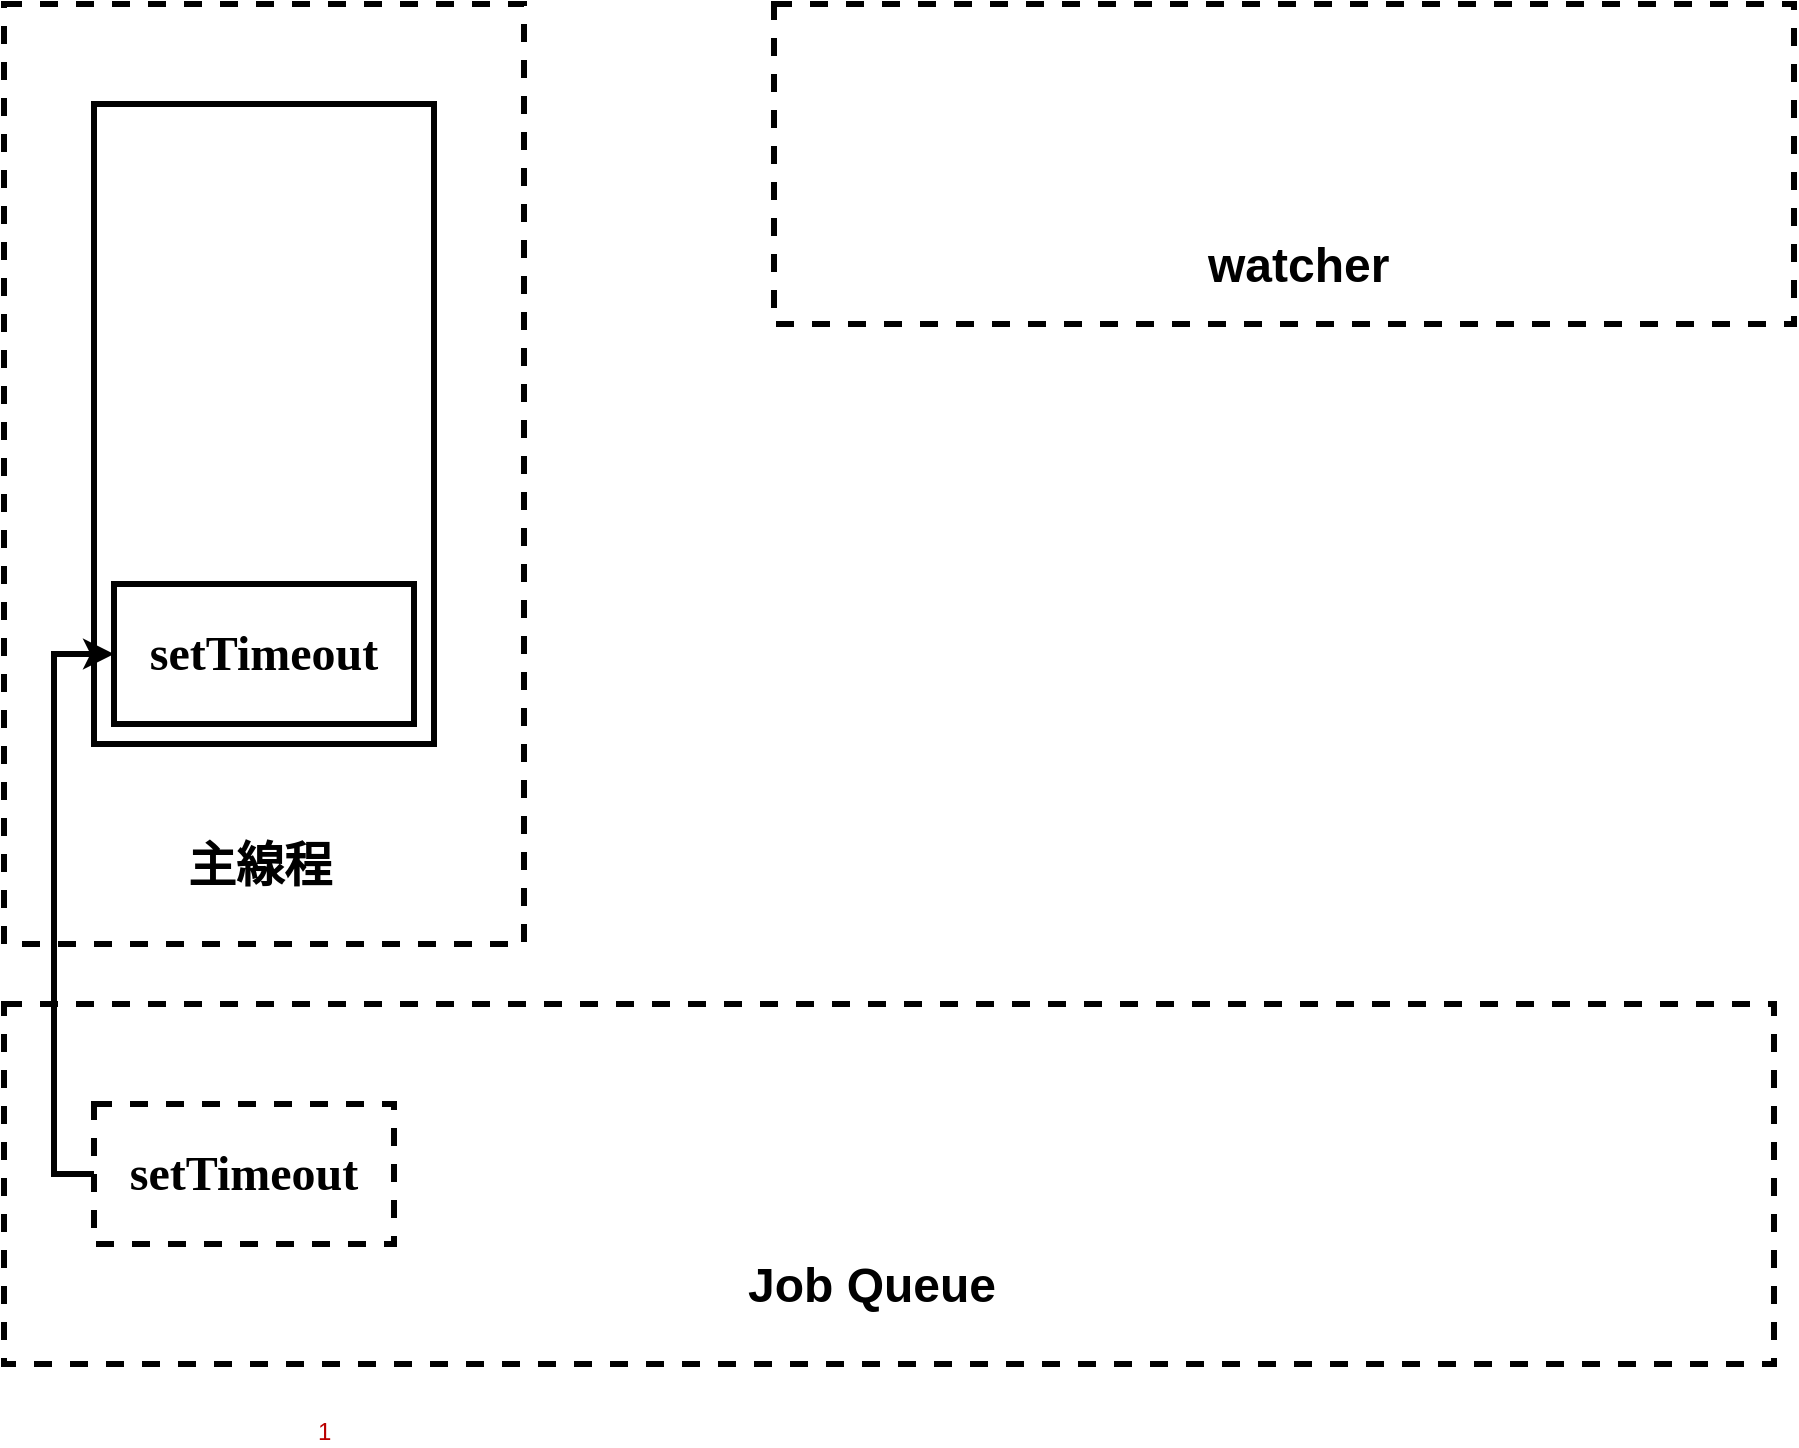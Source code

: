 <mxfile version="13.6.5">
    <diagram id="6hGFLwfOUW9BJ-s0fimq" name="Page-1">
        <mxGraphModel dx="780" dy="820" grid="1" gridSize="10" guides="1" tooltips="1" connect="1" arrows="1" fold="1" page="1" pageScale="1" pageWidth="1000" pageHeight="800" math="0" shadow="0">
            <root>
                <mxCell id="0"/>
                <mxCell id="1" parent="0"/>
                <mxCell id="152" value="" style="rounded=0;whiteSpace=wrap;html=1;strokeWidth=3;fillColor=none;dashed=1;" parent="1" vertex="1">
                    <mxGeometry x="75" y="70" width="260" height="470" as="geometry"/>
                </mxCell>
                <mxCell id="72" value="" style="rounded=0;whiteSpace=wrap;html=1;strokeWidth=3;fillColor=none;" parent="1" vertex="1">
                    <mxGeometry x="120" y="120" width="170" height="320" as="geometry"/>
                </mxCell>
                <mxCell id="150" value="&lt;div style=&quot;text-align: center&quot;&gt;&lt;span style=&quot;font-size: 24px&quot;&gt;&lt;b&gt;主線程&lt;/b&gt;&lt;/span&gt;&lt;/div&gt;" style="text;whiteSpace=wrap;html=1;" parent="1" vertex="1">
                    <mxGeometry x="165" y="480" width="80" height="30" as="geometry"/>
                </mxCell>
                <mxCell id="153" value="" style="rounded=0;whiteSpace=wrap;html=1;strokeWidth=3;fillColor=none;dashed=1;" parent="1" vertex="1">
                    <mxGeometry x="460" y="70" width="510" height="160" as="geometry"/>
                </mxCell>
                <mxCell id="155" value="&lt;div style=&quot;text-align: center&quot;&gt;&lt;span style=&quot;font-size: 24px&quot;&gt;&lt;b&gt;watcher&lt;/b&gt;&lt;/span&gt;&lt;/div&gt;" style="text;whiteSpace=wrap;html=1;" parent="1" vertex="1">
                    <mxGeometry x="675" y="180" width="80" height="30" as="geometry"/>
                </mxCell>
                <mxCell id="157" value="" style="rounded=0;whiteSpace=wrap;html=1;strokeWidth=3;fillColor=none;dashed=1;" parent="1" vertex="1">
                    <mxGeometry x="75" y="570" width="885" height="180" as="geometry"/>
                </mxCell>
                <mxCell id="158" value="&lt;div style=&quot;text-align: center&quot;&gt;&lt;span style=&quot;font-size: 24px&quot;&gt;&lt;b&gt;Job Queue&lt;/b&gt;&lt;/span&gt;&lt;/div&gt;" style="text;whiteSpace=wrap;html=1;" parent="1" vertex="1">
                    <mxGeometry x="445" y="690" width="145" height="30" as="geometry"/>
                </mxCell>
                <mxCell id="162" style="edgeStyle=orthogonalEdgeStyle;rounded=0;orthogonalLoop=1;jettySize=auto;html=1;exitX=0;exitY=0.5;exitDx=0;exitDy=0;entryX=0;entryY=0.5;entryDx=0;entryDy=0;strokeWidth=3;" edge="1" parent="1" source="159" target="160">
                    <mxGeometry relative="1" as="geometry"/>
                </mxCell>
                <mxCell id="159" value="setTimeout" style="rounded=0;whiteSpace=wrap;html=1;fontFamily=微軟正黑體;fontSize=24;fontStyle=1;strokeWidth=3;shadow=0;glass=0;comic=0;dashed=1;" parent="1" vertex="1">
                    <mxGeometry x="120" y="620" width="150" height="70" as="geometry"/>
                </mxCell>
                <mxCell id="160" value="setTimeout" style="rounded=0;whiteSpace=wrap;html=1;fontFamily=微軟正黑體;fontSize=24;fontStyle=1;strokeWidth=3;shadow=0;glass=0;comic=0;" vertex="1" parent="1">
                    <mxGeometry x="130" y="360" width="150" height="70" as="geometry"/>
                </mxCell>
                <mxCell id="163" value="&lt;font color=&quot;rgba(0, 0, 0, 0)&quot;&gt;1&lt;/font&gt;" style="text;whiteSpace=wrap;html=1;" vertex="1" parent="1">
                    <mxGeometry x="230" y="770" width="550" height="20" as="geometry"/>
                </mxCell>
            </root>
        </mxGraphModel>
    </diagram>
</mxfile>